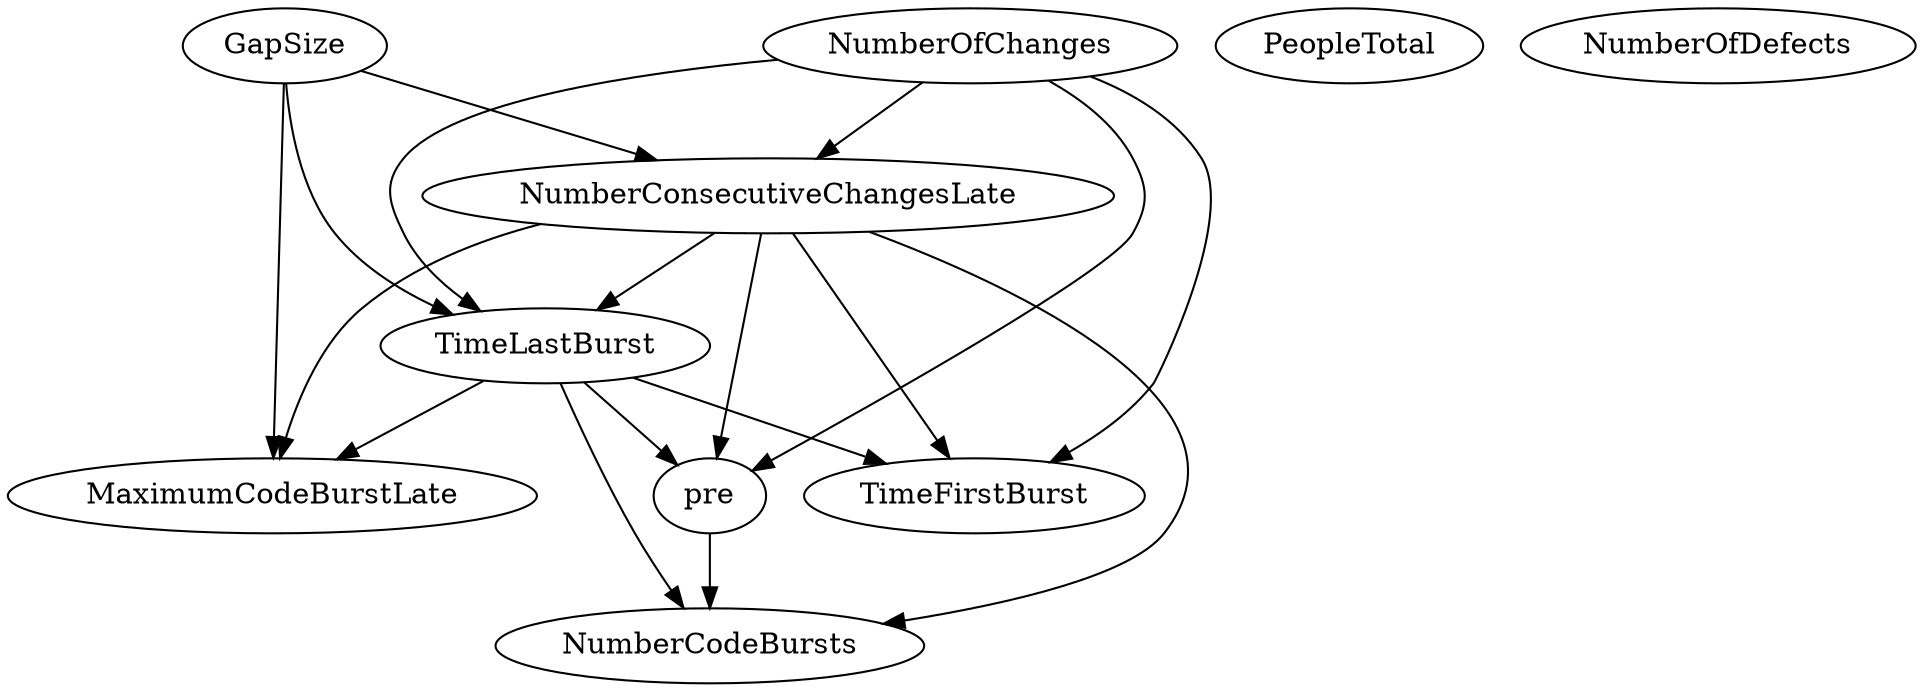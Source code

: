 digraph {
   NumberConsecutiveChangesLate;
   PeopleTotal;
   NumberOfDefects;
   pre;
   GapSize;
   MaximumCodeBurstLate;
   TimeFirstBurst;
   TimeLastBurst;
   NumberCodeBursts;
   NumberOfChanges;
   NumberConsecutiveChangesLate -> pre;
   NumberConsecutiveChangesLate -> MaximumCodeBurstLate;
   NumberConsecutiveChangesLate -> TimeFirstBurst;
   NumberConsecutiveChangesLate -> TimeLastBurst;
   NumberConsecutiveChangesLate -> NumberCodeBursts;
   pre -> NumberCodeBursts;
   GapSize -> NumberConsecutiveChangesLate;
   GapSize -> MaximumCodeBurstLate;
   GapSize -> TimeLastBurst;
   TimeLastBurst -> pre;
   TimeLastBurst -> MaximumCodeBurstLate;
   TimeLastBurst -> TimeFirstBurst;
   TimeLastBurst -> NumberCodeBursts;
   NumberOfChanges -> NumberConsecutiveChangesLate;
   NumberOfChanges -> pre;
   NumberOfChanges -> TimeFirstBurst;
   NumberOfChanges -> TimeLastBurst;
}
